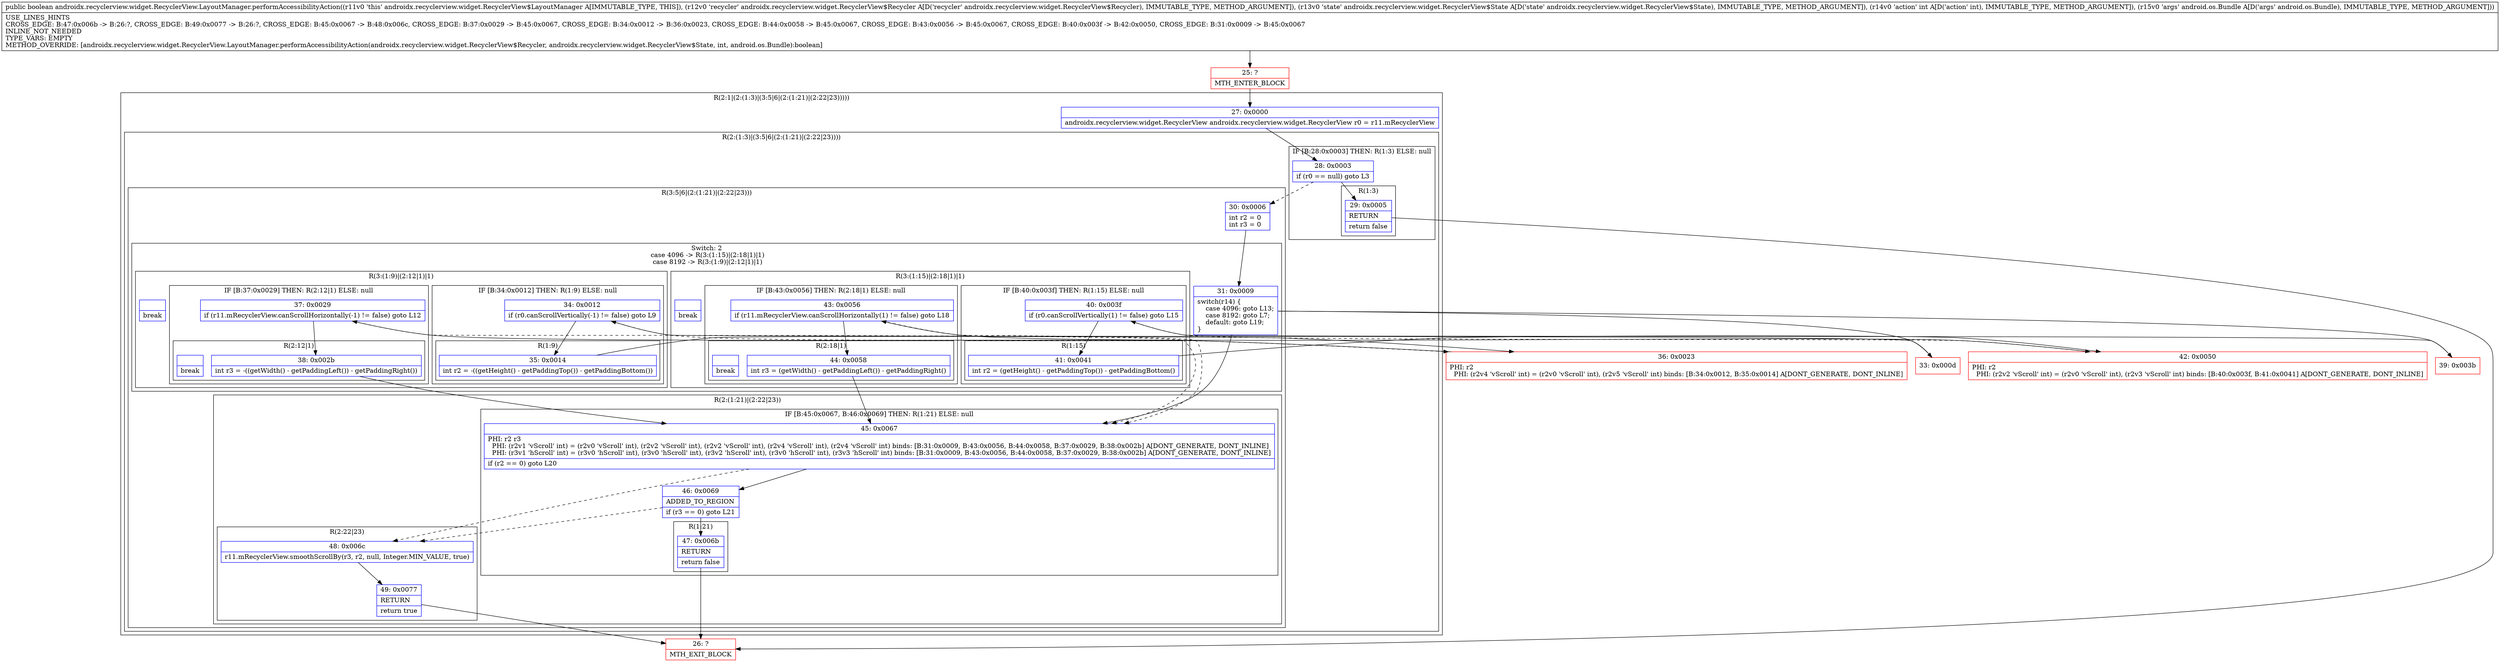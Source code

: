 digraph "CFG forandroidx.recyclerview.widget.RecyclerView.LayoutManager.performAccessibilityAction(Landroidx\/recyclerview\/widget\/RecyclerView$Recycler;Landroidx\/recyclerview\/widget\/RecyclerView$State;ILandroid\/os\/Bundle;)Z" {
subgraph cluster_Region_1028414751 {
label = "R(2:1|(2:(1:3)|(3:5|6|(2:(1:21)|(2:22|23)))))";
node [shape=record,color=blue];
Node_27 [shape=record,label="{27\:\ 0x0000|androidx.recyclerview.widget.RecyclerView androidx.recyclerview.widget.RecyclerView r0 = r11.mRecyclerView\l}"];
subgraph cluster_Region_698319525 {
label = "R(2:(1:3)|(3:5|6|(2:(1:21)|(2:22|23))))";
node [shape=record,color=blue];
subgraph cluster_IfRegion_1082145757 {
label = "IF [B:28:0x0003] THEN: R(1:3) ELSE: null";
node [shape=record,color=blue];
Node_28 [shape=record,label="{28\:\ 0x0003|if (r0 == null) goto L3\l}"];
subgraph cluster_Region_1213046923 {
label = "R(1:3)";
node [shape=record,color=blue];
Node_29 [shape=record,label="{29\:\ 0x0005|RETURN\l|return false\l}"];
}
}
subgraph cluster_Region_2007609551 {
label = "R(3:5|6|(2:(1:21)|(2:22|23)))";
node [shape=record,color=blue];
Node_30 [shape=record,label="{30\:\ 0x0006|int r2 = 0\lint r3 = 0\l}"];
subgraph cluster_SwitchRegion_807474598 {
label = "Switch: 2
 case 4096 -> R(3:(1:15)|(2:18|1)|1)
 case 8192 -> R(3:(1:9)|(2:12|1)|1)";
node [shape=record,color=blue];
Node_31 [shape=record,label="{31\:\ 0x0009|switch(r14) \{\l    case 4096: goto L13;\l    case 8192: goto L7;\l    default: goto L19;\l\}\l}"];
subgraph cluster_Region_2017495266 {
label = "R(3:(1:15)|(2:18|1)|1)";
node [shape=record,color=blue];
subgraph cluster_IfRegion_1775927037 {
label = "IF [B:40:0x003f] THEN: R(1:15) ELSE: null";
node [shape=record,color=blue];
Node_40 [shape=record,label="{40\:\ 0x003f|if (r0.canScrollVertically(1) != false) goto L15\l}"];
subgraph cluster_Region_917910324 {
label = "R(1:15)";
node [shape=record,color=blue];
Node_41 [shape=record,label="{41\:\ 0x0041|int r2 = (getHeight() \- getPaddingTop()) \- getPaddingBottom()\l}"];
}
}
subgraph cluster_IfRegion_765442021 {
label = "IF [B:43:0x0056] THEN: R(2:18|1) ELSE: null";
node [shape=record,color=blue];
Node_43 [shape=record,label="{43\:\ 0x0056|if (r11.mRecyclerView.canScrollHorizontally(1) != false) goto L18\l}"];
subgraph cluster_Region_206630492 {
label = "R(2:18|1)";
node [shape=record,color=blue];
Node_44 [shape=record,label="{44\:\ 0x0058|int r3 = (getWidth() \- getPaddingLeft()) \- getPaddingRight()\l}"];
Node_InsnContainer_141759269 [shape=record,label="{|break\l}"];
}
}
Node_InsnContainer_810007464 [shape=record,label="{|break\l}"];
}
subgraph cluster_Region_1287402202 {
label = "R(3:(1:9)|(2:12|1)|1)";
node [shape=record,color=blue];
subgraph cluster_IfRegion_684893295 {
label = "IF [B:34:0x0012] THEN: R(1:9) ELSE: null";
node [shape=record,color=blue];
Node_34 [shape=record,label="{34\:\ 0x0012|if (r0.canScrollVertically(\-1) != false) goto L9\l}"];
subgraph cluster_Region_203525769 {
label = "R(1:9)";
node [shape=record,color=blue];
Node_35 [shape=record,label="{35\:\ 0x0014|int r2 = \-((getHeight() \- getPaddingTop()) \- getPaddingBottom())\l}"];
}
}
subgraph cluster_IfRegion_483165239 {
label = "IF [B:37:0x0029] THEN: R(2:12|1) ELSE: null";
node [shape=record,color=blue];
Node_37 [shape=record,label="{37\:\ 0x0029|if (r11.mRecyclerView.canScrollHorizontally(\-1) != false) goto L12\l}"];
subgraph cluster_Region_210074777 {
label = "R(2:12|1)";
node [shape=record,color=blue];
Node_38 [shape=record,label="{38\:\ 0x002b|int r3 = \-((getWidth() \- getPaddingLeft()) \- getPaddingRight())\l}"];
Node_InsnContainer_213276336 [shape=record,label="{|break\l}"];
}
}
Node_InsnContainer_27338357 [shape=record,label="{|break\l}"];
}
}
subgraph cluster_Region_740748921 {
label = "R(2:(1:21)|(2:22|23))";
node [shape=record,color=blue];
subgraph cluster_IfRegion_837661374 {
label = "IF [B:45:0x0067, B:46:0x0069] THEN: R(1:21) ELSE: null";
node [shape=record,color=blue];
Node_45 [shape=record,label="{45\:\ 0x0067|PHI: r2 r3 \l  PHI: (r2v1 'vScroll' int) = (r2v0 'vScroll' int), (r2v2 'vScroll' int), (r2v2 'vScroll' int), (r2v4 'vScroll' int), (r2v4 'vScroll' int) binds: [B:31:0x0009, B:43:0x0056, B:44:0x0058, B:37:0x0029, B:38:0x002b] A[DONT_GENERATE, DONT_INLINE]\l  PHI: (r3v1 'hScroll' int) = (r3v0 'hScroll' int), (r3v0 'hScroll' int), (r3v2 'hScroll' int), (r3v0 'hScroll' int), (r3v3 'hScroll' int) binds: [B:31:0x0009, B:43:0x0056, B:44:0x0058, B:37:0x0029, B:38:0x002b] A[DONT_GENERATE, DONT_INLINE]\l|if (r2 == 0) goto L20\l}"];
Node_46 [shape=record,label="{46\:\ 0x0069|ADDED_TO_REGION\l|if (r3 == 0) goto L21\l}"];
subgraph cluster_Region_1421028086 {
label = "R(1:21)";
node [shape=record,color=blue];
Node_47 [shape=record,label="{47\:\ 0x006b|RETURN\l|return false\l}"];
}
}
subgraph cluster_Region_200819588 {
label = "R(2:22|23)";
node [shape=record,color=blue];
Node_48 [shape=record,label="{48\:\ 0x006c|r11.mRecyclerView.smoothScrollBy(r3, r2, null, Integer.MIN_VALUE, true)\l}"];
Node_49 [shape=record,label="{49\:\ 0x0077|RETURN\l|return true\l}"];
}
}
}
}
}
Node_25 [shape=record,color=red,label="{25\:\ ?|MTH_ENTER_BLOCK\l}"];
Node_26 [shape=record,color=red,label="{26\:\ ?|MTH_EXIT_BLOCK\l}"];
Node_33 [shape=record,color=red,label="{33\:\ 0x000d}"];
Node_36 [shape=record,color=red,label="{36\:\ 0x0023|PHI: r2 \l  PHI: (r2v4 'vScroll' int) = (r2v0 'vScroll' int), (r2v5 'vScroll' int) binds: [B:34:0x0012, B:35:0x0014] A[DONT_GENERATE, DONT_INLINE]\l}"];
Node_39 [shape=record,color=red,label="{39\:\ 0x003b}"];
Node_42 [shape=record,color=red,label="{42\:\ 0x0050|PHI: r2 \l  PHI: (r2v2 'vScroll' int) = (r2v0 'vScroll' int), (r2v3 'vScroll' int) binds: [B:40:0x003f, B:41:0x0041] A[DONT_GENERATE, DONT_INLINE]\l}"];
MethodNode[shape=record,label="{public boolean androidx.recyclerview.widget.RecyclerView.LayoutManager.performAccessibilityAction((r11v0 'this' androidx.recyclerview.widget.RecyclerView$LayoutManager A[IMMUTABLE_TYPE, THIS]), (r12v0 'recycler' androidx.recyclerview.widget.RecyclerView$Recycler A[D('recycler' androidx.recyclerview.widget.RecyclerView$Recycler), IMMUTABLE_TYPE, METHOD_ARGUMENT]), (r13v0 'state' androidx.recyclerview.widget.RecyclerView$State A[D('state' androidx.recyclerview.widget.RecyclerView$State), IMMUTABLE_TYPE, METHOD_ARGUMENT]), (r14v0 'action' int A[D('action' int), IMMUTABLE_TYPE, METHOD_ARGUMENT]), (r15v0 'args' android.os.Bundle A[D('args' android.os.Bundle), IMMUTABLE_TYPE, METHOD_ARGUMENT]))  | USE_LINES_HINTS\lCROSS_EDGE: B:47:0x006b \-\> B:26:?, CROSS_EDGE: B:49:0x0077 \-\> B:26:?, CROSS_EDGE: B:45:0x0067 \-\> B:48:0x006c, CROSS_EDGE: B:37:0x0029 \-\> B:45:0x0067, CROSS_EDGE: B:34:0x0012 \-\> B:36:0x0023, CROSS_EDGE: B:44:0x0058 \-\> B:45:0x0067, CROSS_EDGE: B:43:0x0056 \-\> B:45:0x0067, CROSS_EDGE: B:40:0x003f \-\> B:42:0x0050, CROSS_EDGE: B:31:0x0009 \-\> B:45:0x0067\lINLINE_NOT_NEEDED\lTYPE_VARS: EMPTY\lMETHOD_OVERRIDE: [androidx.recyclerview.widget.RecyclerView.LayoutManager.performAccessibilityAction(androidx.recyclerview.widget.RecyclerView$Recycler, androidx.recyclerview.widget.RecyclerView$State, int, android.os.Bundle):boolean]\l}"];
MethodNode -> Node_25;Node_27 -> Node_28;
Node_28 -> Node_29;
Node_28 -> Node_30[style=dashed];
Node_29 -> Node_26;
Node_30 -> Node_31;
Node_31 -> Node_33;
Node_31 -> Node_39;
Node_31 -> Node_45;
Node_40 -> Node_41;
Node_40 -> Node_42[style=dashed];
Node_41 -> Node_42;
Node_43 -> Node_44;
Node_43 -> Node_45[style=dashed];
Node_44 -> Node_45;
Node_34 -> Node_35;
Node_34 -> Node_36[style=dashed];
Node_35 -> Node_36;
Node_37 -> Node_38;
Node_37 -> Node_45[style=dashed];
Node_38 -> Node_45;
Node_45 -> Node_46;
Node_45 -> Node_48[style=dashed];
Node_46 -> Node_47;
Node_46 -> Node_48[style=dashed];
Node_47 -> Node_26;
Node_48 -> Node_49;
Node_49 -> Node_26;
Node_25 -> Node_27;
Node_33 -> Node_34;
Node_36 -> Node_37;
Node_39 -> Node_40;
Node_42 -> Node_43;
}

